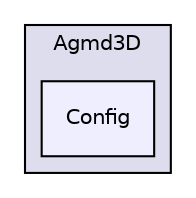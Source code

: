 digraph "src/Agmd3D/Config" {
  compound=true
  node [ fontsize="10", fontname="Helvetica"];
  edge [ labelfontsize="10", labelfontname="Helvetica"];
  subgraph clusterdir_b6dd29adde0db5f9f95c54dc9697d5b1 {
    graph [ bgcolor="#ddddee", pencolor="black", label="Agmd3D" fontname="Helvetica", fontsize="10", URL="dir_b6dd29adde0db5f9f95c54dc9697d5b1.html"]
  dir_e84119e9e6a7af7df0a792cbb565e2b6 [shape=box, label="Config", style="filled", fillcolor="#eeeeff", pencolor="black", URL="dir_e84119e9e6a7af7df0a792cbb565e2b6.html"];
  }
}
